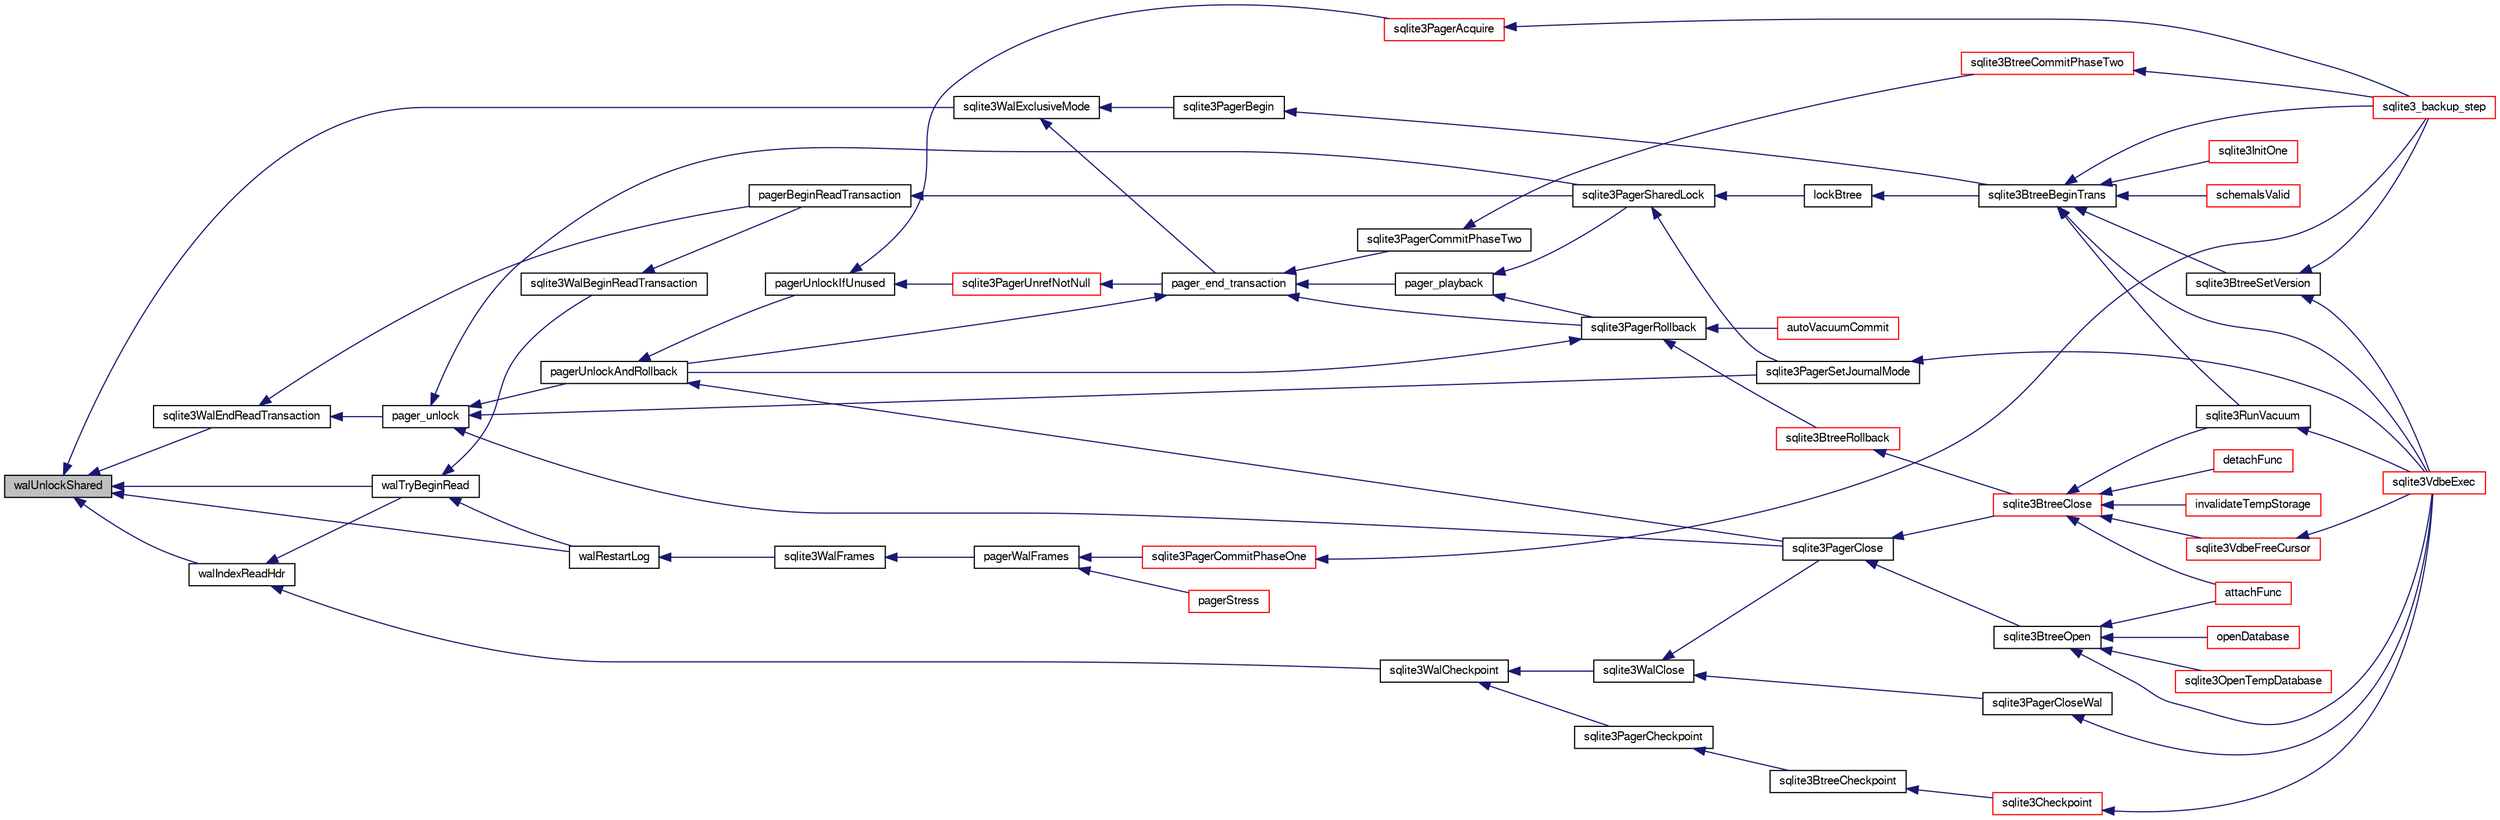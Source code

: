 digraph "walUnlockShared"
{
  edge [fontname="FreeSans",fontsize="10",labelfontname="FreeSans",labelfontsize="10"];
  node [fontname="FreeSans",fontsize="10",shape=record];
  rankdir="LR";
  Node905693 [label="walUnlockShared",height=0.2,width=0.4,color="black", fillcolor="grey75", style="filled", fontcolor="black"];
  Node905693 -> Node905694 [dir="back",color="midnightblue",fontsize="10",style="solid",fontname="FreeSans"];
  Node905694 [label="walIndexReadHdr",height=0.2,width=0.4,color="black", fillcolor="white", style="filled",URL="$sqlite3_8c.html#a66529e9c71a2bef92c4eb34bdd3a72a2"];
  Node905694 -> Node905695 [dir="back",color="midnightblue",fontsize="10",style="solid",fontname="FreeSans"];
  Node905695 [label="walTryBeginRead",height=0.2,width=0.4,color="black", fillcolor="white", style="filled",URL="$sqlite3_8c.html#a7145b08b2ade973da4b1f5882e2fa21f"];
  Node905695 -> Node905696 [dir="back",color="midnightblue",fontsize="10",style="solid",fontname="FreeSans"];
  Node905696 [label="sqlite3WalBeginReadTransaction",height=0.2,width=0.4,color="black", fillcolor="white", style="filled",URL="$sqlite3_8c.html#a4a23329d9a3206642b307e6d22635f95"];
  Node905696 -> Node905697 [dir="back",color="midnightblue",fontsize="10",style="solid",fontname="FreeSans"];
  Node905697 [label="pagerBeginReadTransaction",height=0.2,width=0.4,color="black", fillcolor="white", style="filled",URL="$sqlite3_8c.html#a4a484b6c404f96050418d965e3cc17a1"];
  Node905697 -> Node905698 [dir="back",color="midnightblue",fontsize="10",style="solid",fontname="FreeSans"];
  Node905698 [label="sqlite3PagerSharedLock",height=0.2,width=0.4,color="black", fillcolor="white", style="filled",URL="$sqlite3_8c.html#a58c197b629fb6eaacf96c7add57c70df"];
  Node905698 -> Node905699 [dir="back",color="midnightblue",fontsize="10",style="solid",fontname="FreeSans"];
  Node905699 [label="sqlite3PagerSetJournalMode",height=0.2,width=0.4,color="black", fillcolor="white", style="filled",URL="$sqlite3_8c.html#afb929a0a4553cda84de16180ddbd09f7"];
  Node905699 -> Node905700 [dir="back",color="midnightblue",fontsize="10",style="solid",fontname="FreeSans"];
  Node905700 [label="sqlite3VdbeExec",height=0.2,width=0.4,color="red", fillcolor="white", style="filled",URL="$sqlite3_8c.html#a8ce40a614bdc56719c4d642b1e4dfb21"];
  Node905698 -> Node905961 [dir="back",color="midnightblue",fontsize="10",style="solid",fontname="FreeSans"];
  Node905961 [label="lockBtree",height=0.2,width=0.4,color="black", fillcolor="white", style="filled",URL="$sqlite3_8c.html#a5b808194d3178be15705a420265cee9d"];
  Node905961 -> Node905962 [dir="back",color="midnightblue",fontsize="10",style="solid",fontname="FreeSans"];
  Node905962 [label="sqlite3BtreeBeginTrans",height=0.2,width=0.4,color="black", fillcolor="white", style="filled",URL="$sqlite3_8c.html#a52d6706df15c67c22aa7d0e290c16bf5"];
  Node905962 -> Node905963 [dir="back",color="midnightblue",fontsize="10",style="solid",fontname="FreeSans"];
  Node905963 [label="sqlite3BtreeSetVersion",height=0.2,width=0.4,color="black", fillcolor="white", style="filled",URL="$sqlite3_8c.html#a2db3061b5c557699a47415ca0342ba01"];
  Node905963 -> Node905913 [dir="back",color="midnightblue",fontsize="10",style="solid",fontname="FreeSans"];
  Node905913 [label="sqlite3_backup_step",height=0.2,width=0.4,color="red", fillcolor="white", style="filled",URL="$sqlite3_8h.html#a1699b75e98d082eebc465a9e64c35269"];
  Node905963 -> Node905700 [dir="back",color="midnightblue",fontsize="10",style="solid",fontname="FreeSans"];
  Node905962 -> Node905913 [dir="back",color="midnightblue",fontsize="10",style="solid",fontname="FreeSans"];
  Node905962 -> Node905700 [dir="back",color="midnightblue",fontsize="10",style="solid",fontname="FreeSans"];
  Node905962 -> Node905726 [dir="back",color="midnightblue",fontsize="10",style="solid",fontname="FreeSans"];
  Node905726 [label="sqlite3InitOne",height=0.2,width=0.4,color="red", fillcolor="white", style="filled",URL="$sqlite3_8c.html#ac4318b25df65269906b0379251fe9b85"];
  Node905962 -> Node905911 [dir="back",color="midnightblue",fontsize="10",style="solid",fontname="FreeSans"];
  Node905911 [label="schemaIsValid",height=0.2,width=0.4,color="red", fillcolor="white", style="filled",URL="$sqlite3_8c.html#a7c466fe28e7ca6f46b8bf72c46d9738d"];
  Node905962 -> Node905886 [dir="back",color="midnightblue",fontsize="10",style="solid",fontname="FreeSans"];
  Node905886 [label="sqlite3RunVacuum",height=0.2,width=0.4,color="black", fillcolor="white", style="filled",URL="$sqlite3_8c.html#a5e83ddc7b3e7e8e79ad5d1fc92de1d2f"];
  Node905886 -> Node905700 [dir="back",color="midnightblue",fontsize="10",style="solid",fontname="FreeSans"];
  Node905695 -> Node905964 [dir="back",color="midnightblue",fontsize="10",style="solid",fontname="FreeSans"];
  Node905964 [label="walRestartLog",height=0.2,width=0.4,color="black", fillcolor="white", style="filled",URL="$sqlite3_8c.html#a12a2a8718a33ce32fc99f83239a4d491"];
  Node905964 -> Node905965 [dir="back",color="midnightblue",fontsize="10",style="solid",fontname="FreeSans"];
  Node905965 [label="sqlite3WalFrames",height=0.2,width=0.4,color="black", fillcolor="white", style="filled",URL="$sqlite3_8c.html#af9606aac275558d3b96c83b2bff2d717"];
  Node905965 -> Node905966 [dir="back",color="midnightblue",fontsize="10",style="solid",fontname="FreeSans"];
  Node905966 [label="pagerWalFrames",height=0.2,width=0.4,color="black", fillcolor="white", style="filled",URL="$sqlite3_8c.html#a1675dba6bfeb50d8aa8a0509103fd004"];
  Node905966 -> Node905967 [dir="back",color="midnightblue",fontsize="10",style="solid",fontname="FreeSans"];
  Node905967 [label="pagerStress",height=0.2,width=0.4,color="red", fillcolor="white", style="filled",URL="$sqlite3_8c.html#abb21a3a371038e9e3e69af0f21a1b386"];
  Node905966 -> Node905975 [dir="back",color="midnightblue",fontsize="10",style="solid",fontname="FreeSans"];
  Node905975 [label="sqlite3PagerCommitPhaseOne",height=0.2,width=0.4,color="red", fillcolor="white", style="filled",URL="$sqlite3_8c.html#a2baf986bff9120486e9acc5951494ea7"];
  Node905975 -> Node905913 [dir="back",color="midnightblue",fontsize="10",style="solid",fontname="FreeSans"];
  Node905694 -> Node905979 [dir="back",color="midnightblue",fontsize="10",style="solid",fontname="FreeSans"];
  Node905979 [label="sqlite3WalCheckpoint",height=0.2,width=0.4,color="black", fillcolor="white", style="filled",URL="$sqlite3_8c.html#a58bec6523fa854142169cdff1fbb8e5f"];
  Node905979 -> Node905980 [dir="back",color="midnightblue",fontsize="10",style="solid",fontname="FreeSans"];
  Node905980 [label="sqlite3PagerCheckpoint",height=0.2,width=0.4,color="black", fillcolor="white", style="filled",URL="$sqlite3_8c.html#a51b879bda409240901c1443161246045"];
  Node905980 -> Node905981 [dir="back",color="midnightblue",fontsize="10",style="solid",fontname="FreeSans"];
  Node905981 [label="sqlite3BtreeCheckpoint",height=0.2,width=0.4,color="black", fillcolor="white", style="filled",URL="$sqlite3_8c.html#a7aa6f5fb12dca5d734397768e90ae119"];
  Node905981 -> Node905982 [dir="back",color="midnightblue",fontsize="10",style="solid",fontname="FreeSans"];
  Node905982 [label="sqlite3Checkpoint",height=0.2,width=0.4,color="red", fillcolor="white", style="filled",URL="$sqlite3_8c.html#a0f0ad6a031e74ddb47bdc701d23bf3e1"];
  Node905982 -> Node905700 [dir="back",color="midnightblue",fontsize="10",style="solid",fontname="FreeSans"];
  Node905979 -> Node905987 [dir="back",color="midnightblue",fontsize="10",style="solid",fontname="FreeSans"];
  Node905987 [label="sqlite3WalClose",height=0.2,width=0.4,color="black", fillcolor="white", style="filled",URL="$sqlite3_8c.html#abfd7d36ec6ea41ecb2717dd4c6b0571e"];
  Node905987 -> Node905988 [dir="back",color="midnightblue",fontsize="10",style="solid",fontname="FreeSans"];
  Node905988 [label="sqlite3PagerClose",height=0.2,width=0.4,color="black", fillcolor="white", style="filled",URL="$sqlite3_8c.html#af94b1f96b60689fd09422cce2c85f53f"];
  Node905988 -> Node905969 [dir="back",color="midnightblue",fontsize="10",style="solid",fontname="FreeSans"];
  Node905969 [label="sqlite3BtreeOpen",height=0.2,width=0.4,color="black", fillcolor="white", style="filled",URL="$sqlite3_8c.html#a13dcb44dc34af6ce9d38de9c5aa975f9"];
  Node905969 -> Node905700 [dir="back",color="midnightblue",fontsize="10",style="solid",fontname="FreeSans"];
  Node905969 -> Node905728 [dir="back",color="midnightblue",fontsize="10",style="solid",fontname="FreeSans"];
  Node905728 [label="attachFunc",height=0.2,width=0.4,color="red", fillcolor="white", style="filled",URL="$sqlite3_8c.html#a69cb751a7da501b9a0aa37e0d7c3eaf7"];
  Node905969 -> Node905970 [dir="back",color="midnightblue",fontsize="10",style="solid",fontname="FreeSans"];
  Node905970 [label="sqlite3OpenTempDatabase",height=0.2,width=0.4,color="red", fillcolor="white", style="filled",URL="$sqlite3_8c.html#aaf3088380b731428b72d3b5777f93755"];
  Node905969 -> Node905935 [dir="back",color="midnightblue",fontsize="10",style="solid",fontname="FreeSans"];
  Node905935 [label="openDatabase",height=0.2,width=0.4,color="red", fillcolor="white", style="filled",URL="$sqlite3_8c.html#a6a9c3bc3a64234e863413f41db473758"];
  Node905988 -> Node905989 [dir="back",color="midnightblue",fontsize="10",style="solid",fontname="FreeSans"];
  Node905989 [label="sqlite3BtreeClose",height=0.2,width=0.4,color="red", fillcolor="white", style="filled",URL="$sqlite3_8c.html#a729b65009b66a99200496b09c124df01"];
  Node905989 -> Node905990 [dir="back",color="midnightblue",fontsize="10",style="solid",fontname="FreeSans"];
  Node905990 [label="sqlite3VdbeFreeCursor",height=0.2,width=0.4,color="red", fillcolor="white", style="filled",URL="$sqlite3_8c.html#a0f9084083e1d0639708934630f33d6ef"];
  Node905990 -> Node905700 [dir="back",color="midnightblue",fontsize="10",style="solid",fontname="FreeSans"];
  Node905989 -> Node905728 [dir="back",color="midnightblue",fontsize="10",style="solid",fontname="FreeSans"];
  Node905989 -> Node905915 [dir="back",color="midnightblue",fontsize="10",style="solid",fontname="FreeSans"];
  Node905915 [label="detachFunc",height=0.2,width=0.4,color="red", fillcolor="white", style="filled",URL="$sqlite3_8c.html#a2b3dd04cb87abd088926ab0082a60b77"];
  Node905989 -> Node905916 [dir="back",color="midnightblue",fontsize="10",style="solid",fontname="FreeSans"];
  Node905916 [label="invalidateTempStorage",height=0.2,width=0.4,color="red", fillcolor="white", style="filled",URL="$sqlite3_8c.html#a759777a1eb3c3e96a5af94932b39e69a"];
  Node905989 -> Node905886 [dir="back",color="midnightblue",fontsize="10",style="solid",fontname="FreeSans"];
  Node905987 -> Node905994 [dir="back",color="midnightblue",fontsize="10",style="solid",fontname="FreeSans"];
  Node905994 [label="sqlite3PagerCloseWal",height=0.2,width=0.4,color="black", fillcolor="white", style="filled",URL="$sqlite3_8c.html#ac62d7d3d29214a7cad25fdd88e7c7a74"];
  Node905994 -> Node905700 [dir="back",color="midnightblue",fontsize="10",style="solid",fontname="FreeSans"];
  Node905693 -> Node905695 [dir="back",color="midnightblue",fontsize="10",style="solid",fontname="FreeSans"];
  Node905693 -> Node905995 [dir="back",color="midnightblue",fontsize="10",style="solid",fontname="FreeSans"];
  Node905995 [label="sqlite3WalEndReadTransaction",height=0.2,width=0.4,color="black", fillcolor="white", style="filled",URL="$sqlite3_8c.html#a2d0ec4393370b11b4db7d9836d38eb40"];
  Node905995 -> Node905996 [dir="back",color="midnightblue",fontsize="10",style="solid",fontname="FreeSans"];
  Node905996 [label="pager_unlock",height=0.2,width=0.4,color="black", fillcolor="white", style="filled",URL="$sqlite3_8c.html#a5b54bd09bd76fa68eb6310fbf9bbaf20"];
  Node905996 -> Node905997 [dir="back",color="midnightblue",fontsize="10",style="solid",fontname="FreeSans"];
  Node905997 [label="pagerUnlockAndRollback",height=0.2,width=0.4,color="black", fillcolor="white", style="filled",URL="$sqlite3_8c.html#a02d96b7bf62c3b13ba905d168914518c"];
  Node905997 -> Node905988 [dir="back",color="midnightblue",fontsize="10",style="solid",fontname="FreeSans"];
  Node905997 -> Node905998 [dir="back",color="midnightblue",fontsize="10",style="solid",fontname="FreeSans"];
  Node905998 [label="pagerUnlockIfUnused",height=0.2,width=0.4,color="black", fillcolor="white", style="filled",URL="$sqlite3_8c.html#abf547f4276efb6f10262f7fde1e4d065"];
  Node905998 -> Node905999 [dir="back",color="midnightblue",fontsize="10",style="solid",fontname="FreeSans"];
  Node905999 [label="sqlite3PagerAcquire",height=0.2,width=0.4,color="red", fillcolor="white", style="filled",URL="$sqlite3_8c.html#a22a53daafd2bd778cda390312651f994"];
  Node905999 -> Node905913 [dir="back",color="midnightblue",fontsize="10",style="solid",fontname="FreeSans"];
  Node905998 -> Node906064 [dir="back",color="midnightblue",fontsize="10",style="solid",fontname="FreeSans"];
  Node906064 [label="sqlite3PagerUnrefNotNull",height=0.2,width=0.4,color="red", fillcolor="white", style="filled",URL="$sqlite3_8c.html#a4b314f96f09f5c68c94672e420e31ab9"];
  Node906064 -> Node906065 [dir="back",color="midnightblue",fontsize="10",style="solid",fontname="FreeSans"];
  Node906065 [label="pager_end_transaction",height=0.2,width=0.4,color="black", fillcolor="white", style="filled",URL="$sqlite3_8c.html#a0814e2cfab386b1e3ba74528870339fe"];
  Node906065 -> Node905997 [dir="back",color="midnightblue",fontsize="10",style="solid",fontname="FreeSans"];
  Node906065 -> Node906001 [dir="back",color="midnightblue",fontsize="10",style="solid",fontname="FreeSans"];
  Node906001 [label="pager_playback",height=0.2,width=0.4,color="black", fillcolor="white", style="filled",URL="$sqlite3_8c.html#a9d9a750a9fc76eb4b668c8a16b164a65"];
  Node906001 -> Node905698 [dir="back",color="midnightblue",fontsize="10",style="solid",fontname="FreeSans"];
  Node906001 -> Node906002 [dir="back",color="midnightblue",fontsize="10",style="solid",fontname="FreeSans"];
  Node906002 [label="sqlite3PagerRollback",height=0.2,width=0.4,color="black", fillcolor="white", style="filled",URL="$sqlite3_8c.html#afdd2ecbb97b7a716892ff6bd10c7dfd0"];
  Node906002 -> Node905997 [dir="back",color="midnightblue",fontsize="10",style="solid",fontname="FreeSans"];
  Node906002 -> Node906003 [dir="back",color="midnightblue",fontsize="10",style="solid",fontname="FreeSans"];
  Node906003 [label="autoVacuumCommit",height=0.2,width=0.4,color="red", fillcolor="white", style="filled",URL="$sqlite3_8c.html#a809d22c6311135ae3048adf41febaef0"];
  Node906002 -> Node906004 [dir="back",color="midnightblue",fontsize="10",style="solid",fontname="FreeSans"];
  Node906004 [label="sqlite3BtreeRollback",height=0.2,width=0.4,color="red", fillcolor="white", style="filled",URL="$sqlite3_8c.html#a317473acdafdd688385c8954f09de186"];
  Node906004 -> Node905989 [dir="back",color="midnightblue",fontsize="10",style="solid",fontname="FreeSans"];
  Node906065 -> Node906066 [dir="back",color="midnightblue",fontsize="10",style="solid",fontname="FreeSans"];
  Node906066 [label="sqlite3PagerCommitPhaseTwo",height=0.2,width=0.4,color="black", fillcolor="white", style="filled",URL="$sqlite3_8c.html#a18af1df44bbc3ae598f0559f6fc5861e"];
  Node906066 -> Node906067 [dir="back",color="midnightblue",fontsize="10",style="solid",fontname="FreeSans"];
  Node906067 [label="sqlite3BtreeCommitPhaseTwo",height=0.2,width=0.4,color="red", fillcolor="white", style="filled",URL="$sqlite3_8c.html#a84764f43cb4ca50bcac1fc674e8d6dd9"];
  Node906067 -> Node905913 [dir="back",color="midnightblue",fontsize="10",style="solid",fontname="FreeSans"];
  Node906065 -> Node906002 [dir="back",color="midnightblue",fontsize="10",style="solid",fontname="FreeSans"];
  Node905996 -> Node905988 [dir="back",color="midnightblue",fontsize="10",style="solid",fontname="FreeSans"];
  Node905996 -> Node905698 [dir="back",color="midnightblue",fontsize="10",style="solid",fontname="FreeSans"];
  Node905996 -> Node905699 [dir="back",color="midnightblue",fontsize="10",style="solid",fontname="FreeSans"];
  Node905995 -> Node905697 [dir="back",color="midnightblue",fontsize="10",style="solid",fontname="FreeSans"];
  Node905693 -> Node905964 [dir="back",color="midnightblue",fontsize="10",style="solid",fontname="FreeSans"];
  Node905693 -> Node906098 [dir="back",color="midnightblue",fontsize="10",style="solid",fontname="FreeSans"];
  Node906098 [label="sqlite3WalExclusiveMode",height=0.2,width=0.4,color="black", fillcolor="white", style="filled",URL="$sqlite3_8c.html#a1ca342ad565c5ae8dd3685e3aa0b731e"];
  Node906098 -> Node906065 [dir="back",color="midnightblue",fontsize="10",style="solid",fontname="FreeSans"];
  Node906098 -> Node906099 [dir="back",color="midnightblue",fontsize="10",style="solid",fontname="FreeSans"];
  Node906099 [label="sqlite3PagerBegin",height=0.2,width=0.4,color="black", fillcolor="white", style="filled",URL="$sqlite3_8c.html#a693d0ab5cecd4a8001da6fa21f44d99e"];
  Node906099 -> Node905962 [dir="back",color="midnightblue",fontsize="10",style="solid",fontname="FreeSans"];
}
